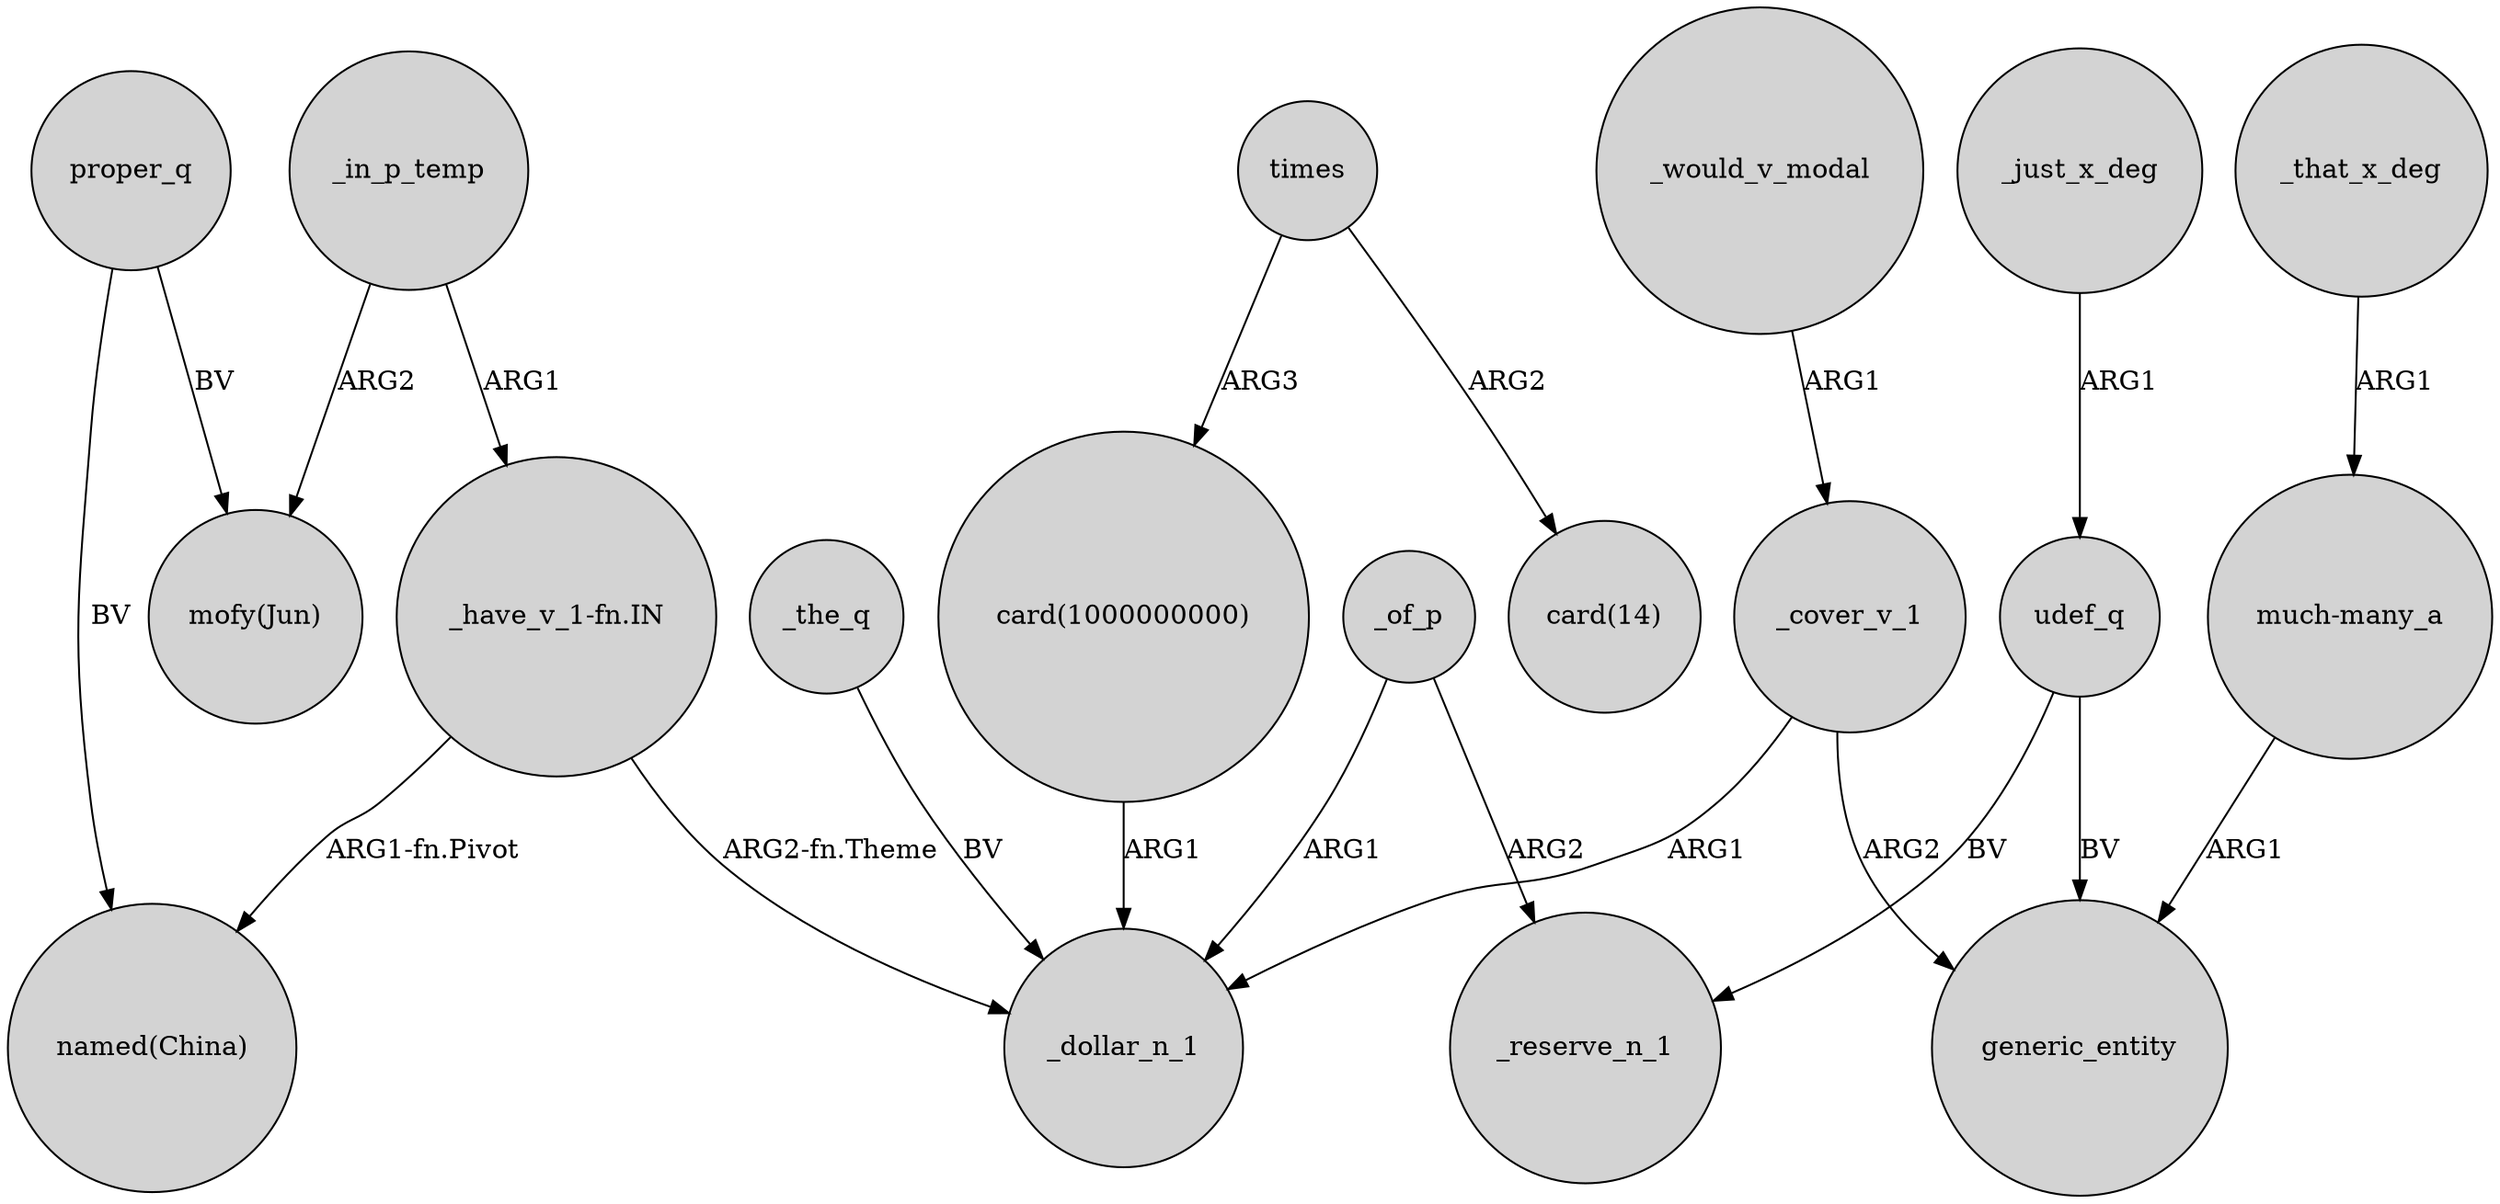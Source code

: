 digraph {
	node [shape=circle style=filled]
	"_have_v_1-fn.IN" -> "named(China)" [label="ARG1-fn.Pivot"]
	_just_x_deg -> udef_q [label=ARG1]
	times -> "card(14)" [label=ARG2]
	udef_q -> generic_entity [label=BV]
	"much-many_a" -> generic_entity [label=ARG1]
	_of_p -> _dollar_n_1 [label=ARG1]
	_the_q -> _dollar_n_1 [label=BV]
	proper_q -> "mofy(Jun)" [label=BV]
	udef_q -> _reserve_n_1 [label=BV]
	_would_v_modal -> _cover_v_1 [label=ARG1]
	times -> "card(1000000000)" [label=ARG3]
	_cover_v_1 -> _dollar_n_1 [label=ARG1]
	_cover_v_1 -> generic_entity [label=ARG2]
	_in_p_temp -> "mofy(Jun)" [label=ARG2]
	proper_q -> "named(China)" [label=BV]
	_of_p -> _reserve_n_1 [label=ARG2]
	_in_p_temp -> "_have_v_1-fn.IN" [label=ARG1]
	_that_x_deg -> "much-many_a" [label=ARG1]
	"_have_v_1-fn.IN" -> _dollar_n_1 [label="ARG2-fn.Theme"]
	"card(1000000000)" -> _dollar_n_1 [label=ARG1]
}
